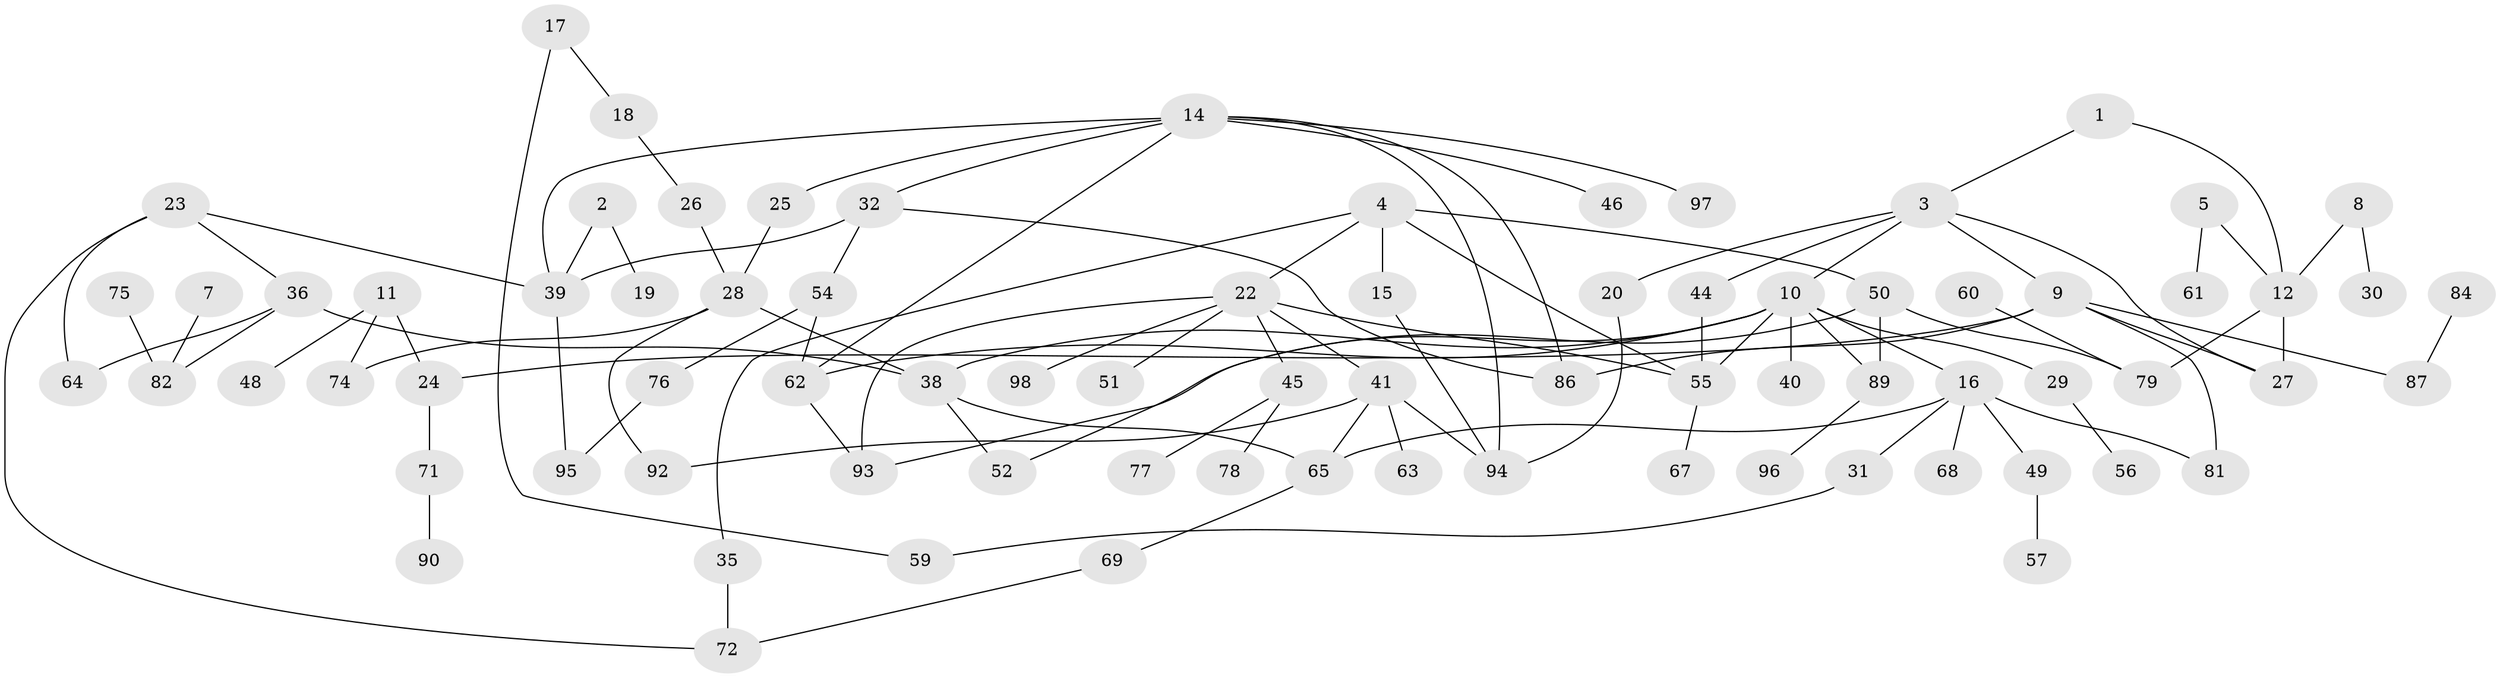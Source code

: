 // original degree distribution, {2: 0.28776978417266186, 1: 0.2517985611510791, 4: 0.09352517985611511, 3: 0.17985611510791366, 0: 0.1223021582733813, 6: 0.03597122302158273, 5: 0.02158273381294964, 7: 0.007194244604316547}
// Generated by graph-tools (version 1.1) at 2025/47/03/04/25 22:47:54]
// undirected, 79 vertices, 106 edges
graph export_dot {
  node [color=gray90,style=filled];
  1;
  2;
  3;
  4;
  5;
  7;
  8;
  9;
  10;
  11;
  12;
  14;
  15;
  16;
  17;
  18;
  19;
  20;
  22;
  23;
  24;
  25;
  26;
  27;
  28;
  29;
  30;
  31;
  32;
  35;
  36;
  38;
  39;
  40;
  41;
  44;
  45;
  46;
  48;
  49;
  50;
  51;
  52;
  54;
  55;
  56;
  57;
  59;
  60;
  61;
  62;
  63;
  64;
  65;
  67;
  68;
  69;
  71;
  72;
  74;
  75;
  76;
  77;
  78;
  79;
  81;
  82;
  84;
  86;
  87;
  89;
  90;
  92;
  93;
  94;
  95;
  96;
  97;
  98;
  1 -- 3 [weight=1.0];
  1 -- 12 [weight=1.0];
  2 -- 19 [weight=1.0];
  2 -- 39 [weight=1.0];
  3 -- 9 [weight=1.0];
  3 -- 10 [weight=1.0];
  3 -- 20 [weight=1.0];
  3 -- 27 [weight=1.0];
  3 -- 44 [weight=1.0];
  4 -- 15 [weight=1.0];
  4 -- 22 [weight=1.0];
  4 -- 35 [weight=1.0];
  4 -- 50 [weight=1.0];
  4 -- 55 [weight=1.0];
  5 -- 12 [weight=1.0];
  5 -- 61 [weight=1.0];
  7 -- 82 [weight=1.0];
  8 -- 12 [weight=1.0];
  8 -- 30 [weight=1.0];
  9 -- 24 [weight=1.0];
  9 -- 27 [weight=1.0];
  9 -- 81 [weight=1.0];
  9 -- 86 [weight=1.0];
  9 -- 87 [weight=1.0];
  10 -- 16 [weight=1.0];
  10 -- 29 [weight=1.0];
  10 -- 38 [weight=1.0];
  10 -- 40 [weight=1.0];
  10 -- 52 [weight=1.0];
  10 -- 55 [weight=1.0];
  10 -- 62 [weight=1.0];
  10 -- 89 [weight=1.0];
  11 -- 24 [weight=1.0];
  11 -- 48 [weight=1.0];
  11 -- 74 [weight=1.0];
  12 -- 27 [weight=1.0];
  12 -- 79 [weight=1.0];
  14 -- 25 [weight=1.0];
  14 -- 32 [weight=1.0];
  14 -- 39 [weight=1.0];
  14 -- 46 [weight=1.0];
  14 -- 62 [weight=1.0];
  14 -- 86 [weight=1.0];
  14 -- 94 [weight=1.0];
  14 -- 97 [weight=1.0];
  15 -- 94 [weight=1.0];
  16 -- 31 [weight=1.0];
  16 -- 49 [weight=1.0];
  16 -- 65 [weight=1.0];
  16 -- 68 [weight=1.0];
  16 -- 81 [weight=1.0];
  17 -- 18 [weight=1.0];
  17 -- 59 [weight=1.0];
  18 -- 26 [weight=1.0];
  20 -- 94 [weight=1.0];
  22 -- 41 [weight=1.0];
  22 -- 45 [weight=1.0];
  22 -- 51 [weight=1.0];
  22 -- 55 [weight=1.0];
  22 -- 93 [weight=1.0];
  22 -- 98 [weight=1.0];
  23 -- 36 [weight=1.0];
  23 -- 39 [weight=1.0];
  23 -- 64 [weight=1.0];
  23 -- 72 [weight=1.0];
  24 -- 71 [weight=1.0];
  25 -- 28 [weight=1.0];
  26 -- 28 [weight=1.0];
  28 -- 38 [weight=1.0];
  28 -- 74 [weight=1.0];
  28 -- 92 [weight=1.0];
  29 -- 56 [weight=1.0];
  31 -- 59 [weight=1.0];
  32 -- 39 [weight=1.0];
  32 -- 54 [weight=1.0];
  32 -- 86 [weight=1.0];
  35 -- 72 [weight=1.0];
  36 -- 38 [weight=1.0];
  36 -- 64 [weight=1.0];
  36 -- 82 [weight=1.0];
  38 -- 52 [weight=1.0];
  38 -- 65 [weight=1.0];
  39 -- 95 [weight=1.0];
  41 -- 63 [weight=1.0];
  41 -- 65 [weight=1.0];
  41 -- 92 [weight=1.0];
  41 -- 94 [weight=1.0];
  44 -- 55 [weight=1.0];
  45 -- 77 [weight=1.0];
  45 -- 78 [weight=1.0];
  49 -- 57 [weight=1.0];
  50 -- 79 [weight=1.0];
  50 -- 89 [weight=1.0];
  50 -- 93 [weight=1.0];
  54 -- 62 [weight=1.0];
  54 -- 76 [weight=1.0];
  55 -- 67 [weight=1.0];
  60 -- 79 [weight=1.0];
  62 -- 93 [weight=1.0];
  65 -- 69 [weight=1.0];
  69 -- 72 [weight=1.0];
  71 -- 90 [weight=1.0];
  75 -- 82 [weight=1.0];
  76 -- 95 [weight=1.0];
  84 -- 87 [weight=1.0];
  89 -- 96 [weight=1.0];
}
